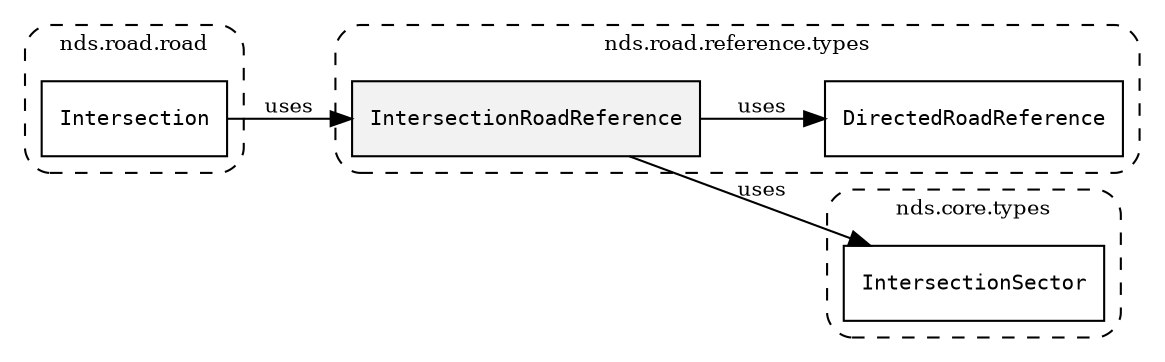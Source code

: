 /**
 * This dot file creates symbol collaboration diagram for IntersectionRoadReference.
 */
digraph ZSERIO
{
    node [shape=box, fontsize=10];
    rankdir="LR";
    fontsize=10;
    tooltip="IntersectionRoadReference collaboration diagram";

    subgraph "cluster_nds.road.reference.types"
    {
        style="dashed, rounded";
        label="nds.road.reference.types";
        tooltip="Package nds.road.reference.types";
        href="../../../content/packages/nds.road.reference.types.html#Package-nds-road-reference-types";
        target="_parent";

        "IntersectionRoadReference" [style="filled", fillcolor="#0000000D", target="_parent", label=<<font face="monospace"><table align="center" border="0" cellspacing="0" cellpadding="0"><tr><td href="../../../content/packages/nds.road.reference.types.html#Structure-IntersectionRoadReference" title="Structure defined in nds.road.reference.types">IntersectionRoadReference</td></tr></table></font>>];
        "DirectedRoadReference" [target="_parent", label=<<font face="monospace"><table align="center" border="0" cellspacing="0" cellpadding="0"><tr><td href="../../../content/packages/nds.road.reference.types.html#Subtype-DirectedRoadReference" title="Subtype defined in nds.road.reference.types">DirectedRoadReference</td></tr></table></font>>];
    }

    subgraph "cluster_nds.core.types"
    {
        style="dashed, rounded";
        label="nds.core.types";
        tooltip="Package nds.core.types";
        href="../../../content/packages/nds.core.types.html#Package-nds-core-types";
        target="_parent";

        "IntersectionSector" [target="_parent", label=<<font face="monospace"><table align="center" border="0" cellspacing="0" cellpadding="0"><tr><td href="../../../content/packages/nds.core.types.html#Subtype-IntersectionSector" title="Subtype defined in nds.core.types">IntersectionSector</td></tr></table></font>>];
    }

    subgraph "cluster_nds.road.road"
    {
        style="dashed, rounded";
        label="nds.road.road";
        tooltip="Package nds.road.road";
        href="../../../content/packages/nds.road.road.html#Package-nds-road-road";
        target="_parent";

        "Intersection" [target="_parent", label=<<font face="monospace"><table align="center" border="0" cellspacing="0" cellpadding="0"><tr><td href="../../../content/packages/nds.road.road.html#Structure-Intersection" title="Structure defined in nds.road.road">Intersection</td></tr></table></font>>];
    }

    "IntersectionRoadReference" -> "DirectedRoadReference" [label="uses", fontsize=10];
    "IntersectionRoadReference" -> "IntersectionSector" [label="uses", fontsize=10];
    "Intersection" -> "IntersectionRoadReference" [label="uses", fontsize=10];
}
